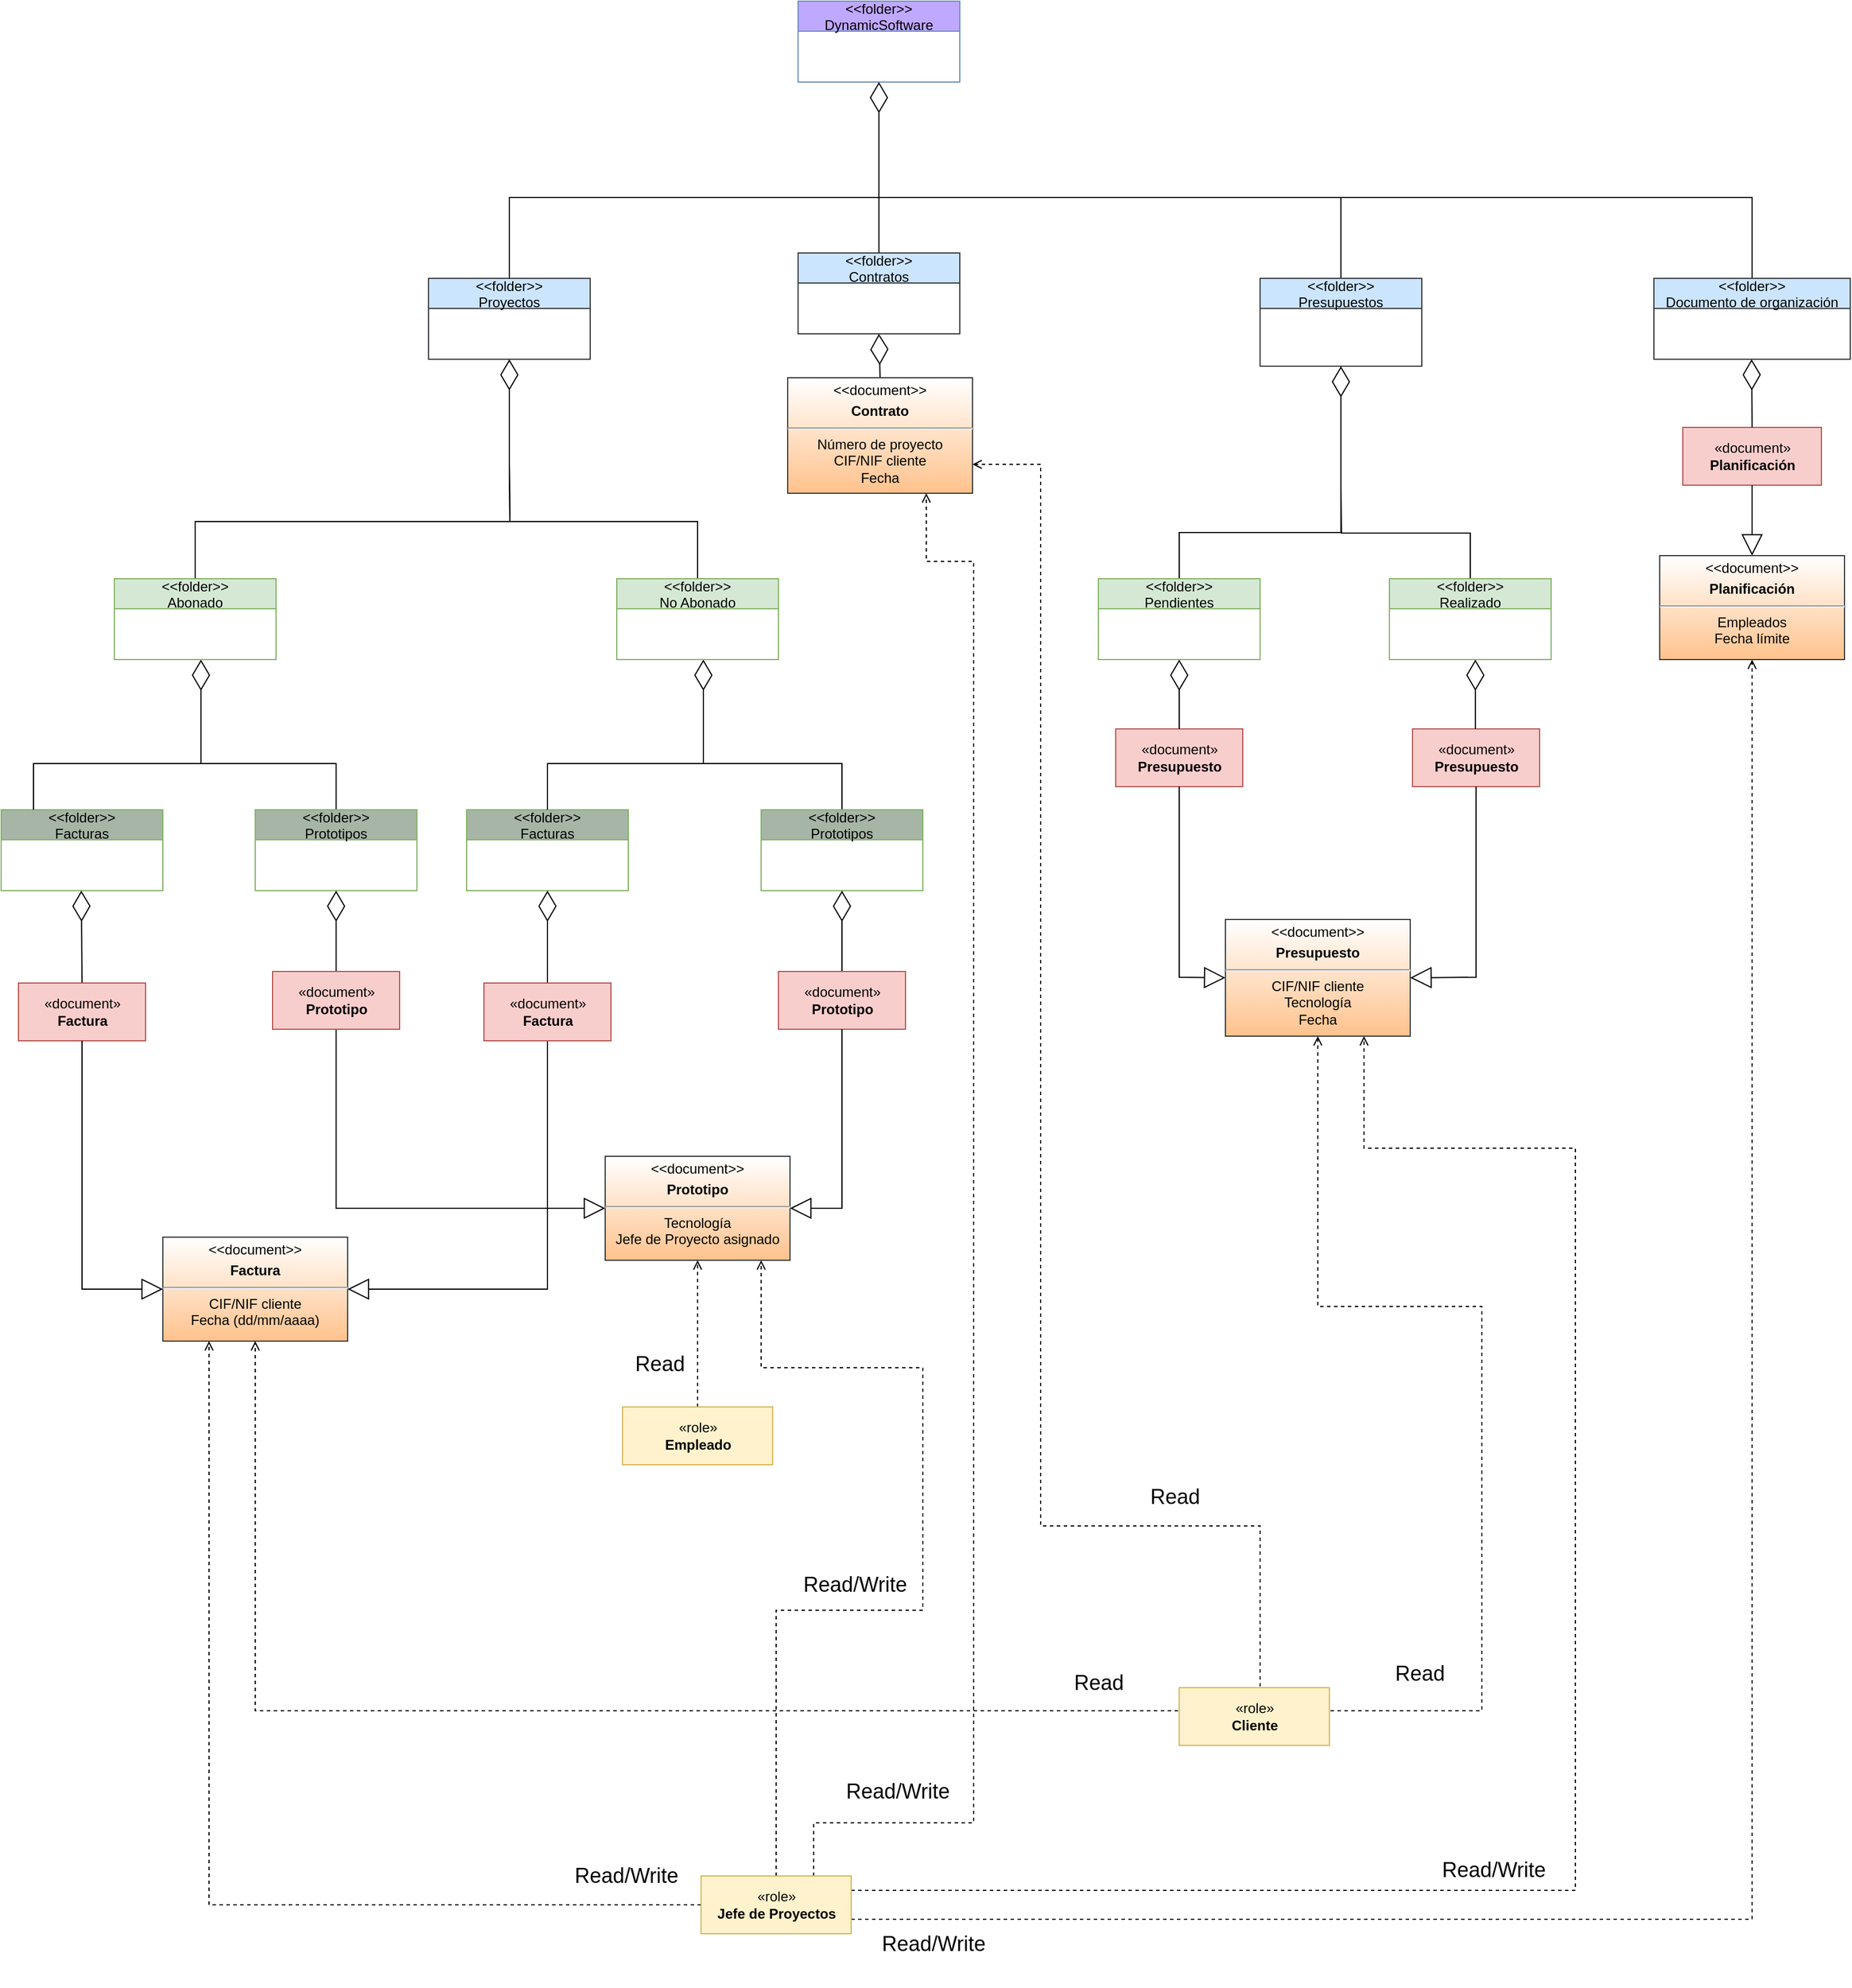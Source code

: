 <mxfile version="15.7.4" type="google"><diagram id="ozQ_3V8YHGxFbDLqrHVU" name="Page-1"><mxGraphModel dx="2415" dy="1135" grid="0" gridSize="10" guides="0" tooltips="0" connect="1" arrows="1" fold="1" page="0" pageScale="1" pageWidth="827" pageHeight="1169" math="0" shadow="0"><root><mxCell id="0"/><mxCell id="1" parent="0"/><mxCell id="Ojlecie2-PELevgFupFe-1" value="&lt;&lt;folder&gt;&gt;&#10;DynamicSoftware" style="swimlane;fontStyle=0;childLayout=stackLayout;horizontal=1;startSize=26;fillColor=#BFA8FF;horizontalStack=0;resizeParent=1;resizeParentMax=0;resizeLast=0;collapsible=1;marginBottom=0;strokeColor=#6c8ebf;" parent="1" vertex="1"><mxGeometry x="330" y="120" width="140" height="70" as="geometry"/></mxCell><mxCell id="Ojlecie2-PELevgFupFe-7" value="" style="endArrow=diamondThin;endFill=0;endSize=24;html=1;rounded=0;entryX=0.5;entryY=1;entryDx=0;entryDy=0;exitX=0.5;exitY=0;exitDx=0;exitDy=0;" parent="1" source="Ojlecie2-PELevgFupFe-8" target="Ojlecie2-PELevgFupFe-1" edge="1"><mxGeometry width="160" relative="1" as="geometry"><mxPoint x="400" y="170" as="sourcePoint"/><mxPoint x="560" y="70" as="targetPoint"/></mxGeometry></mxCell><mxCell id="Ojlecie2-PELevgFupFe-8" value="&lt;&lt;folder&gt;&gt;&#10;Contratos" style="swimlane;fontStyle=0;childLayout=stackLayout;horizontal=1;startSize=26;fillColor=#cce5ff;horizontalStack=0;resizeParent=1;resizeParentMax=0;resizeLast=0;collapsible=1;marginBottom=0;strokeColor=#36393d;" parent="1" vertex="1"><mxGeometry x="330" y="338" width="140" height="70" as="geometry"/></mxCell><mxCell id="Ojlecie2-PELevgFupFe-10" value="&lt;&lt;folder&gt;&gt;&#10;Facturas" style="swimlane;fontStyle=0;childLayout=stackLayout;horizontal=1;startSize=26;fillColor=#A6B5A5;horizontalStack=0;resizeParent=1;resizeParentMax=0;resizeLast=0;collapsible=1;marginBottom=0;strokeColor=#82b366;" parent="1" vertex="1"><mxGeometry x="-360" y="820" width="140" height="70" as="geometry"/></mxCell><mxCell id="Ojlecie2-PELevgFupFe-12" value="&lt;&lt;folder&gt;&gt;&#10;Proyectos" style="swimlane;fontStyle=0;childLayout=stackLayout;horizontal=1;startSize=26;fillColor=#cce5ff;horizontalStack=0;resizeParent=1;resizeParentMax=0;resizeLast=0;collapsible=1;marginBottom=0;strokeColor=#36393d;" parent="1" vertex="1"><mxGeometry x="10" y="360" width="140" height="70" as="geometry"/></mxCell><mxCell id="Ojlecie2-PELevgFupFe-15" value="" style="endArrow=none;html=1;edgeStyle=orthogonalEdgeStyle;rounded=0;exitX=0.5;exitY=0;exitDx=0;exitDy=0;" parent="1" source="Ojlecie2-PELevgFupFe-12" edge="1"><mxGeometry relative="1" as="geometry"><mxPoint x="71" y="360" as="sourcePoint"/><mxPoint x="400" y="290" as="targetPoint"/><Array as="points"><mxPoint x="80" y="290"/></Array></mxGeometry></mxCell><mxCell id="OM9FLxqdmIOMm7-vaNHQ-28" style="edgeStyle=orthogonalEdgeStyle;rounded=0;orthogonalLoop=1;jettySize=auto;html=1;exitX=0.5;exitY=0;exitDx=0;exitDy=0;fontSize=18;endArrow=none;endFill=0;" parent="1" source="Ojlecie2-PELevgFupFe-19" edge="1"><mxGeometry relative="1" as="geometry"><mxPoint x="800" y="290" as="targetPoint"/></mxGeometry></mxCell><mxCell id="Ojlecie2-PELevgFupFe-19" value="&lt;&lt;folder&gt;&gt;&#10;Presupuestos" style="swimlane;fontStyle=0;childLayout=stackLayout;horizontal=1;startSize=26;fillColor=#cce5ff;horizontalStack=0;resizeParent=1;resizeParentMax=0;resizeLast=0;collapsible=1;marginBottom=0;strokeColor=#36393d;" parent="1" vertex="1"><mxGeometry x="730" y="360" width="140" height="76" as="geometry"/></mxCell><mxCell id="tTDMQvBNRWzCgu-5UmxQ-47" style="edgeStyle=orthogonalEdgeStyle;rounded=0;orthogonalLoop=1;jettySize=auto;html=1;exitX=0.5;exitY=0;exitDx=0;exitDy=0;endArrow=none;endFill=0;" parent="1" source="Ojlecie2-PELevgFupFe-21" edge="1"><mxGeometry relative="1" as="geometry"><mxPoint x="400" y="290" as="targetPoint"/><Array as="points"><mxPoint x="1156" y="290"/></Array></mxGeometry></mxCell><mxCell id="Ojlecie2-PELevgFupFe-21" value="&lt;&lt;folder&gt;&gt;&#10;Documento de organización" style="swimlane;fontStyle=0;childLayout=stackLayout;horizontal=1;startSize=26;fillColor=#cce5ff;horizontalStack=0;resizeParent=1;resizeParentMax=0;resizeLast=0;collapsible=1;marginBottom=0;strokeColor=#36393d;" parent="1" vertex="1"><mxGeometry x="1071" y="360" width="170" height="70" as="geometry"/></mxCell><mxCell id="Ojlecie2-PELevgFupFe-26" style="rounded=0;orthogonalLoop=1;jettySize=auto;html=1;endArrow=none;endFill=0;" parent="1" edge="1"><mxGeometry relative="1" as="geometry"><mxPoint x="-187" y="780" as="targetPoint"/><mxPoint x="-332" y="820" as="sourcePoint"/><Array as="points"><mxPoint x="-332" y="780"/></Array></mxGeometry></mxCell><mxCell id="Ojlecie2-PELevgFupFe-24" value="" style="endArrow=diamondThin;endFill=0;endSize=24;html=1;rounded=0;entryX=0.5;entryY=1;entryDx=0;entryDy=0;" parent="1" edge="1"><mxGeometry width="160" relative="1" as="geometry"><mxPoint x="-187" y="780" as="sourcePoint"/><mxPoint x="-187" y="690" as="targetPoint"/></mxGeometry></mxCell><mxCell id="Ojlecie2-PELevgFupFe-29" style="rounded=0;orthogonalLoop=1;jettySize=auto;html=1;endArrow=none;endFill=0;exitX=0.5;exitY=0;exitDx=0;exitDy=0;" parent="1" source="Ojlecie2-PELevgFupFe-32" edge="1"><mxGeometry relative="1" as="geometry"><mxPoint x="-187" y="780" as="targetPoint"/><Array as="points"><mxPoint x="-70" y="780"/></Array><mxPoint x="-72" y="830" as="sourcePoint"/></mxGeometry></mxCell><mxCell id="Ojlecie2-PELevgFupFe-32" value="&lt;&lt;folder&gt;&gt;&#10;Prototipos" style="swimlane;fontStyle=0;childLayout=stackLayout;horizontal=1;startSize=26;fillColor=#A6B5A5;horizontalStack=0;resizeParent=1;resizeParentMax=0;resizeLast=0;collapsible=1;marginBottom=0;strokeColor=#82b366;" parent="1" vertex="1"><mxGeometry x="-140" y="820" width="140" height="70" as="geometry"/></mxCell><mxCell id="Ojlecie2-PELevgFupFe-33" value="" style="endArrow=diamondThin;endFill=0;endSize=24;html=1;rounded=0;entryX=0.5;entryY=1;entryDx=0;entryDy=0;exitX=0.5;exitY=0;exitDx=0;exitDy=0;" parent="1" source="tTDMQvBNRWzCgu-5UmxQ-52" edge="1"><mxGeometry width="160" relative="1" as="geometry"><mxPoint x="-290" y="950" as="sourcePoint"/><mxPoint x="-290.59" y="890" as="targetPoint"/></mxGeometry></mxCell><mxCell id="Ojlecie2-PELevgFupFe-34" value="" style="endArrow=diamondThin;endFill=0;endSize=24;html=1;rounded=0;exitX=0.5;exitY=0;exitDx=0;exitDy=0;entryX=0.5;entryY=1;entryDx=0;entryDy=0;" parent="1" source="OM9FLxqdmIOMm7-vaNHQ-13" target="Ojlecie2-PELevgFupFe-32" edge="1"><mxGeometry width="160" relative="1" as="geometry"><mxPoint x="-70" y="950" as="sourcePoint"/><mxPoint x="-77" y="890" as="targetPoint"/></mxGeometry></mxCell><mxCell id="Ojlecie2-PELevgFupFe-36" value="" style="endArrow=diamondThin;endFill=0;endSize=24;html=1;rounded=0;entryX=0.5;entryY=1;entryDx=0;entryDy=0;exitX=0.5;exitY=0;exitDx=0;exitDy=0;" parent="1" source="zuPzJgMuLYjUnz0wZdYG-7" target="Ojlecie2-PELevgFupFe-8" edge="1"><mxGeometry width="160" relative="1" as="geometry"><mxPoint x="401" y="452" as="sourcePoint"/><mxPoint x="399.58" y="430" as="targetPoint"/></mxGeometry></mxCell><mxCell id="Ojlecie2-PELevgFupFe-39" value="«document»&lt;br&gt;&lt;b&gt;Presupuesto&lt;/b&gt;" style="html=1;fillColor=#f8cecc;strokeColor=#b85450;" parent="1" vertex="1"><mxGeometry x="605" y="750" width="110" height="50" as="geometry"/></mxCell><mxCell id="Ojlecie2-PELevgFupFe-41" value="«document»&lt;br&gt;&lt;b&gt;Planificación&lt;/b&gt;" style="html=1;fillColor=#f8cecc;strokeColor=#b85450;" parent="1" vertex="1"><mxGeometry x="1096" y="489" width="120" height="50" as="geometry"/></mxCell><mxCell id="Ojlecie2-PELevgFupFe-42" value="" style="endArrow=diamondThin;endFill=0;endSize=24;html=1;rounded=0;entryX=0.5;entryY=1;entryDx=0;entryDy=0;exitX=0.5;exitY=0;exitDx=0;exitDy=0;" parent="1" source="Ojlecie2-PELevgFupFe-41" edge="1"><mxGeometry width="160" relative="1" as="geometry"><mxPoint x="1155.58" y="490" as="sourcePoint"/><mxPoint x="1155.58" y="430" as="targetPoint"/></mxGeometry></mxCell><mxCell id="tTDMQvBNRWzCgu-5UmxQ-15" style="edgeStyle=orthogonalEdgeStyle;rounded=0;orthogonalLoop=1;jettySize=auto;html=1;exitX=0.5;exitY=0;exitDx=0;exitDy=0;endArrow=none;endFill=0;" parent="1" source="tTDMQvBNRWzCgu-5UmxQ-3" edge="1"><mxGeometry relative="1" as="geometry"><mxPoint x="80" y="520" as="targetPoint"/></mxGeometry></mxCell><mxCell id="tTDMQvBNRWzCgu-5UmxQ-3" value="&lt;&lt;folder&gt;&gt;&#10;Abonado" style="swimlane;fontStyle=0;childLayout=stackLayout;horizontal=1;startSize=26;fillColor=#d5e8d4;horizontalStack=0;resizeParent=1;resizeParentMax=0;resizeLast=0;collapsible=1;marginBottom=0;strokeColor=#82b366;" parent="1" vertex="1"><mxGeometry x="-262" y="620" width="140" height="70" as="geometry"/></mxCell><mxCell id="tTDMQvBNRWzCgu-5UmxQ-4" value="&lt;&lt;folder&gt;&gt;&#10;Facturas" style="swimlane;fontStyle=0;childLayout=stackLayout;horizontal=1;startSize=26;fillColor=#A6B5A5;horizontalStack=0;resizeParent=1;resizeParentMax=0;resizeLast=0;collapsible=1;marginBottom=0;strokeColor=#82b366;" parent="1" vertex="1"><mxGeometry x="43" y="820" width="140" height="70" as="geometry"/></mxCell><mxCell id="tTDMQvBNRWzCgu-5UmxQ-5" style="rounded=0;orthogonalLoop=1;jettySize=auto;html=1;endArrow=none;endFill=0;exitX=0.5;exitY=0;exitDx=0;exitDy=0;" parent="1" source="tTDMQvBNRWzCgu-5UmxQ-4" edge="1"><mxGeometry relative="1" as="geometry"><mxPoint x="248" y="780" as="targetPoint"/><mxPoint x="103" y="820" as="sourcePoint"/><Array as="points"><mxPoint x="113" y="780"/></Array></mxGeometry></mxCell><mxCell id="tTDMQvBNRWzCgu-5UmxQ-7" value="" style="endArrow=diamondThin;endFill=0;endSize=24;html=1;rounded=0;entryX=0.5;entryY=1;entryDx=0;entryDy=0;" parent="1" edge="1"><mxGeometry width="160" relative="1" as="geometry"><mxPoint x="248" y="780" as="sourcePoint"/><mxPoint x="248" y="690" as="targetPoint"/></mxGeometry></mxCell><mxCell id="tTDMQvBNRWzCgu-5UmxQ-8" style="rounded=0;orthogonalLoop=1;jettySize=auto;html=1;endArrow=none;endFill=0;exitX=0.5;exitY=0;exitDx=0;exitDy=0;" parent="1" source="tTDMQvBNRWzCgu-5UmxQ-10" edge="1"><mxGeometry relative="1" as="geometry"><mxPoint x="248" y="780" as="targetPoint"/><Array as="points"><mxPoint x="368" y="780"/></Array><mxPoint x="358" y="820" as="sourcePoint"/></mxGeometry></mxCell><mxCell id="tTDMQvBNRWzCgu-5UmxQ-10" value="&lt;&lt;folder&gt;&gt;&#10;Prototipos" style="swimlane;fontStyle=0;childLayout=stackLayout;horizontal=1;startSize=26;fillColor=#A6B5A5;horizontalStack=0;resizeParent=1;resizeParentMax=0;resizeLast=0;collapsible=1;marginBottom=0;strokeColor=#82b366;" parent="1" vertex="1"><mxGeometry x="298" y="820" width="140" height="70" as="geometry"/></mxCell><mxCell id="tTDMQvBNRWzCgu-5UmxQ-11" value="" style="endArrow=diamondThin;endFill=0;endSize=24;html=1;rounded=0;entryX=0.5;entryY=1;entryDx=0;entryDy=0;exitX=0.5;exitY=0;exitDx=0;exitDy=0;" parent="1" source="OM9FLxqdmIOMm7-vaNHQ-15" target="tTDMQvBNRWzCgu-5UmxQ-4" edge="1"><mxGeometry width="160" relative="1" as="geometry"><mxPoint x="113" y="950" as="sourcePoint"/><mxPoint x="258" y="950" as="targetPoint"/></mxGeometry></mxCell><mxCell id="tTDMQvBNRWzCgu-5UmxQ-12" value="" style="endArrow=diamondThin;endFill=0;endSize=24;html=1;rounded=0;entryX=0.5;entryY=1;entryDx=0;entryDy=0;exitX=0.5;exitY=0;exitDx=0;exitDy=0;" parent="1" source="tTDMQvBNRWzCgu-5UmxQ-58" target="tTDMQvBNRWzCgu-5UmxQ-10" edge="1"><mxGeometry width="160" relative="1" as="geometry"><mxPoint x="368" y="950" as="sourcePoint"/><mxPoint x="380" y="910" as="targetPoint"/></mxGeometry></mxCell><mxCell id="tTDMQvBNRWzCgu-5UmxQ-16" style="edgeStyle=orthogonalEdgeStyle;rounded=0;orthogonalLoop=1;jettySize=auto;html=1;exitX=0.5;exitY=0;exitDx=0;exitDy=0;endArrow=none;endFill=0;" parent="1" source="tTDMQvBNRWzCgu-5UmxQ-13" edge="1"><mxGeometry relative="1" as="geometry"><mxPoint x="80" y="520" as="targetPoint"/></mxGeometry></mxCell><mxCell id="tTDMQvBNRWzCgu-5UmxQ-13" value="&lt;&lt;folder&gt;&gt;&#10;No Abonado" style="swimlane;fontStyle=0;childLayout=stackLayout;horizontal=1;startSize=26;fillColor=#d5e8d4;horizontalStack=0;resizeParent=1;resizeParentMax=0;resizeLast=0;collapsible=1;marginBottom=0;strokeColor=#82b366;" parent="1" vertex="1"><mxGeometry x="173" y="620" width="140" height="70" as="geometry"/></mxCell><mxCell id="tTDMQvBNRWzCgu-5UmxQ-14" value="" style="endArrow=diamondThin;endFill=0;endSize=24;html=1;rounded=0;entryX=0.5;entryY=1;entryDx=0;entryDy=0;" parent="1" target="Ojlecie2-PELevgFupFe-12" edge="1"><mxGeometry width="160" relative="1" as="geometry"><mxPoint x="80" y="520" as="sourcePoint"/><mxPoint x="110" y="510" as="targetPoint"/></mxGeometry></mxCell><mxCell id="tTDMQvBNRWzCgu-5UmxQ-42" style="edgeStyle=orthogonalEdgeStyle;rounded=0;orthogonalLoop=1;jettySize=auto;html=1;exitX=0.5;exitY=0;exitDx=0;exitDy=0;endArrow=none;endFill=0;" parent="1" source="tTDMQvBNRWzCgu-5UmxQ-43" edge="1"><mxGeometry relative="1" as="geometry"><mxPoint x="800" y="540" as="targetPoint"/><Array as="points"><mxPoint x="660" y="580"/><mxPoint x="800" y="580"/><mxPoint x="800" y="540"/></Array></mxGeometry></mxCell><mxCell id="tTDMQvBNRWzCgu-5UmxQ-43" value="&lt;&lt;folder&gt;&gt;&#10;Pendientes" style="swimlane;fontStyle=0;childLayout=stackLayout;horizontal=1;startSize=26;fillColor=#d5e8d4;horizontalStack=0;resizeParent=1;resizeParentMax=0;resizeLast=0;collapsible=1;marginBottom=0;strokeColor=#82b366;" parent="1" vertex="1"><mxGeometry x="590" y="620" width="140" height="70" as="geometry"/></mxCell><mxCell id="OM9FLxqdmIOMm7-vaNHQ-27" style="edgeStyle=orthogonalEdgeStyle;rounded=0;orthogonalLoop=1;jettySize=auto;html=1;exitX=0.5;exitY=0;exitDx=0;exitDy=0;fontSize=18;endArrow=none;endFill=0;" parent="1" source="tTDMQvBNRWzCgu-5UmxQ-45" edge="1"><mxGeometry relative="1" as="geometry"><mxPoint x="800" y="540" as="targetPoint"/></mxGeometry></mxCell><mxCell id="tTDMQvBNRWzCgu-5UmxQ-45" value="&lt;&lt;folder&gt;&gt;&#10;Realizado" style="swimlane;fontStyle=0;childLayout=stackLayout;horizontal=1;startSize=26;fillColor=#d5e8d4;horizontalStack=0;resizeParent=1;resizeParentMax=0;resizeLast=0;collapsible=1;marginBottom=0;strokeColor=#82b366;" parent="1" vertex="1"><mxGeometry x="842" y="620" width="140" height="70" as="geometry"/></mxCell><mxCell id="tTDMQvBNRWzCgu-5UmxQ-46" value="" style="endArrow=diamondThin;endFill=0;endSize=24;html=1;rounded=0;entryX=0.5;entryY=1;entryDx=0;entryDy=0;" parent="1" target="Ojlecie2-PELevgFupFe-19" edge="1"><mxGeometry width="160" relative="1" as="geometry"><mxPoint x="800" y="570" as="sourcePoint"/><mxPoint x="680" y="430" as="targetPoint"/></mxGeometry></mxCell><mxCell id="tTDMQvBNRWzCgu-5UmxQ-49" value="" style="endArrow=diamondThin;endFill=0;endSize=24;html=1;rounded=0;entryX=0.5;entryY=1;entryDx=0;entryDy=0;exitX=0.5;exitY=0;exitDx=0;exitDy=0;" parent="1" source="Ojlecie2-PELevgFupFe-39" target="tTDMQvBNRWzCgu-5UmxQ-43" edge="1"><mxGeometry width="160" relative="1" as="geometry"><mxPoint x="549.41" y="750" as="sourcePoint"/><mxPoint x="549.41" y="690" as="targetPoint"/></mxGeometry></mxCell><mxCell id="tTDMQvBNRWzCgu-5UmxQ-50" value="«document»&lt;br&gt;&lt;b&gt;Presupuesto&lt;/b&gt;" style="html=1;fillColor=#f8cecc;strokeColor=#b85450;" parent="1" vertex="1"><mxGeometry x="862" y="750" width="110" height="50" as="geometry"/></mxCell><mxCell id="tTDMQvBNRWzCgu-5UmxQ-51" value="" style="endArrow=diamondThin;endFill=0;endSize=24;html=1;rounded=0;entryX=0.5;entryY=1;entryDx=0;entryDy=0;" parent="1" edge="1"><mxGeometry width="160" relative="1" as="geometry"><mxPoint x="916.41" y="750" as="sourcePoint"/><mxPoint x="916.41" y="690" as="targetPoint"/></mxGeometry></mxCell><mxCell id="tTDMQvBNRWzCgu-5UmxQ-52" value="«document»&lt;br&gt;&lt;b&gt;Factura&lt;/b&gt;" style="html=1;fillColor=#f8cecc;strokeColor=#b85450;" parent="1" vertex="1"><mxGeometry x="-345" y="970" width="110" height="50" as="geometry"/></mxCell><mxCell id="tTDMQvBNRWzCgu-5UmxQ-53" value="" style="endArrow=block;endSize=16;endFill=0;html=1;rounded=0;entryX=0;entryY=0.5;entryDx=0;entryDy=0;exitX=0.5;exitY=1;exitDx=0;exitDy=0;" parent="1" source="tTDMQvBNRWzCgu-5UmxQ-52" target="OM9FLxqdmIOMm7-vaNHQ-14" edge="1"><mxGeometry x="0.181" y="2" width="160" relative="1" as="geometry"><mxPoint x="-290" y="1040" as="sourcePoint"/><mxPoint x="-262" y="1060" as="targetPoint"/><Array as="points"><mxPoint x="-290" y="1235"/></Array><mxPoint as="offset"/></mxGeometry></mxCell><mxCell id="tTDMQvBNRWzCgu-5UmxQ-54" value="" style="endArrow=block;endSize=16;endFill=0;html=1;rounded=0;entryX=1;entryY=0.5;entryDx=0;entryDy=0;exitX=0.5;exitY=1;exitDx=0;exitDy=0;" parent="1" source="OM9FLxqdmIOMm7-vaNHQ-15" target="OM9FLxqdmIOMm7-vaNHQ-14" edge="1"><mxGeometry x="0.181" y="2" width="160" relative="1" as="geometry"><mxPoint x="113" y="1040" as="sourcePoint"/><mxPoint x="-150" y="1175" as="targetPoint"/><Array as="points"><mxPoint x="113" y="1235"/></Array><mxPoint as="offset"/></mxGeometry></mxCell><mxCell id="tTDMQvBNRWzCgu-5UmxQ-56" value="" style="endArrow=block;endSize=16;endFill=0;html=1;rounded=0;entryX=0;entryY=0.5;entryDx=0;entryDy=0;exitX=0.5;exitY=1;exitDx=0;exitDy=0;" parent="1" source="Ojlecie2-PELevgFupFe-39" target="OM9FLxqdmIOMm7-vaNHQ-16" edge="1"><mxGeometry x="0.181" y="2" width="160" relative="1" as="geometry"><mxPoint x="545.5" y="800" as="sourcePoint"/><mxPoint x="573.5" y="860" as="targetPoint"/><Array as="points"><mxPoint x="660" y="965"/></Array><mxPoint as="offset"/></mxGeometry></mxCell><mxCell id="tTDMQvBNRWzCgu-5UmxQ-57" value="" style="endArrow=block;endSize=16;endFill=0;html=1;rounded=0;entryX=1;entryY=0.5;entryDx=0;entryDy=0;exitX=0.5;exitY=1;exitDx=0;exitDy=0;" parent="1" source="tTDMQvBNRWzCgu-5UmxQ-50" target="OM9FLxqdmIOMm7-vaNHQ-16" edge="1"><mxGeometry x="0.181" y="2" width="160" relative="1" as="geometry"><mxPoint x="938.5" y="800" as="sourcePoint"/><mxPoint x="685.5" y="975" as="targetPoint"/><Array as="points"><mxPoint x="917" y="965"/></Array><mxPoint as="offset"/></mxGeometry></mxCell><mxCell id="tTDMQvBNRWzCgu-5UmxQ-58" value="«document»&lt;br&gt;&lt;b&gt;Prototipo&lt;/b&gt;" style="html=1;fillColor=#f8cecc;strokeColor=#b85450;" parent="1" vertex="1"><mxGeometry x="313" y="960" width="110" height="50" as="geometry"/></mxCell><mxCell id="tTDMQvBNRWzCgu-5UmxQ-59" value="" style="endArrow=block;endSize=16;endFill=0;html=1;rounded=0;exitX=0.5;exitY=1;exitDx=0;exitDy=0;entryX=0;entryY=0.5;entryDx=0;entryDy=0;" parent="1" source="OM9FLxqdmIOMm7-vaNHQ-13" target="OM9FLxqdmIOMm7-vaNHQ-12" edge="1"><mxGeometry x="0.181" y="2" width="160" relative="1" as="geometry"><mxPoint x="-70" y="1040" as="sourcePoint"/><mxPoint x="190" y="1100" as="targetPoint"/><Array as="points"><mxPoint x="-70" y="1165"/></Array><mxPoint as="offset"/></mxGeometry></mxCell><mxCell id="tTDMQvBNRWzCgu-5UmxQ-60" value="" style="endArrow=block;endSize=16;endFill=0;html=1;rounded=0;exitX=0.5;exitY=1;exitDx=0;exitDy=0;entryX=1;entryY=0.5;entryDx=0;entryDy=0;" parent="1" source="tTDMQvBNRWzCgu-5UmxQ-58" target="OM9FLxqdmIOMm7-vaNHQ-12" edge="1"><mxGeometry x="0.181" y="2" width="160" relative="1" as="geometry"><mxPoint x="368" y="1040" as="sourcePoint"/><mxPoint x="310" y="1090" as="targetPoint"/><Array as="points"><mxPoint x="368" y="1165"/></Array><mxPoint as="offset"/></mxGeometry></mxCell><mxCell id="O-J7QwQKexIXlAj8NpXR-2" value="" style="endArrow=block;endSize=16;endFill=0;html=1;rounded=0;entryX=0.5;entryY=0;entryDx=0;entryDy=0;exitX=0.5;exitY=1;exitDx=0;exitDy=0;" parent="1" source="Ojlecie2-PELevgFupFe-41" target="OM9FLxqdmIOMm7-vaNHQ-17" edge="1"><mxGeometry x="0.181" y="2" width="160" relative="1" as="geometry"><mxPoint x="936" y="810" as="sourcePoint"/><mxPoint x="1156" y="690" as="targetPoint"/><Array as="points"/><mxPoint as="offset"/></mxGeometry></mxCell><mxCell id="wVg_PMKK_QdeWM6r6fP_-2" style="edgeStyle=orthogonalEdgeStyle;rounded=0;orthogonalLoop=1;jettySize=auto;html=1;exitX=1;exitY=0.25;exitDx=0;exitDy=0;entryX=0.75;entryY=1;entryDx=0;entryDy=0;dashed=1;endArrow=open;endFill=0;" edge="1" parent="1" source="O-J7QwQKexIXlAj8NpXR-3" target="OM9FLxqdmIOMm7-vaNHQ-16"><mxGeometry relative="1" as="geometry"><Array as="points"><mxPoint x="1003" y="1756"/><mxPoint x="1003" y="1113"/><mxPoint x="820" y="1113"/></Array></mxGeometry></mxCell><mxCell id="wVg_PMKK_QdeWM6r6fP_-3" style="edgeStyle=orthogonalEdgeStyle;rounded=0;orthogonalLoop=1;jettySize=auto;html=1;exitX=0;exitY=0.5;exitDx=0;exitDy=0;entryX=0.25;entryY=1;entryDx=0;entryDy=0;dashed=1;endArrow=open;endFill=0;" edge="1" parent="1" source="O-J7QwQKexIXlAj8NpXR-3" target="OM9FLxqdmIOMm7-vaNHQ-14"><mxGeometry relative="1" as="geometry"/></mxCell><mxCell id="wVg_PMKK_QdeWM6r6fP_-5" style="edgeStyle=orthogonalEdgeStyle;rounded=0;orthogonalLoop=1;jettySize=auto;html=1;exitX=1;exitY=0.75;exitDx=0;exitDy=0;entryX=0.5;entryY=1;entryDx=0;entryDy=0;dashed=1;endArrow=open;endFill=0;" edge="1" parent="1" source="O-J7QwQKexIXlAj8NpXR-3" target="OM9FLxqdmIOMm7-vaNHQ-17"><mxGeometry relative="1" as="geometry"/></mxCell><mxCell id="wVg_PMKK_QdeWM6r6fP_-7" style="edgeStyle=orthogonalEdgeStyle;rounded=0;orthogonalLoop=1;jettySize=auto;html=1;exitX=0.75;exitY=0;exitDx=0;exitDy=0;entryX=0.75;entryY=1;entryDx=0;entryDy=0;dashed=1;endArrow=open;endFill=0;" edge="1" parent="1" source="O-J7QwQKexIXlAj8NpXR-3" target="zuPzJgMuLYjUnz0wZdYG-7"><mxGeometry relative="1" as="geometry"><Array as="points"><mxPoint x="344" y="1697"/><mxPoint x="482" y="1697"/><mxPoint x="482" y="605"/><mxPoint x="441" y="605"/></Array></mxGeometry></mxCell><mxCell id="wVg_PMKK_QdeWM6r6fP_-9" style="edgeStyle=orthogonalEdgeStyle;rounded=0;orthogonalLoop=1;jettySize=auto;html=1;exitX=0.5;exitY=0;exitDx=0;exitDy=0;entryX=0.844;entryY=1;entryDx=0;entryDy=0;entryPerimeter=0;dashed=1;endArrow=open;endFill=0;" edge="1" parent="1" source="O-J7QwQKexIXlAj8NpXR-3" target="OM9FLxqdmIOMm7-vaNHQ-12"><mxGeometry relative="1" as="geometry"><Array as="points"><mxPoint x="311" y="1513"/><mxPoint x="438" y="1513"/><mxPoint x="438" y="1303"/><mxPoint x="298" y="1303"/></Array></mxGeometry></mxCell><mxCell id="O-J7QwQKexIXlAj8NpXR-3" value="«role»&lt;br&gt;&lt;b&gt;Jefe de Proyectos&lt;/b&gt;" style="html=1;fillColor=#fff2cc;strokeColor=#d6b656;" parent="1" vertex="1"><mxGeometry x="246" y="1743" width="130" height="50" as="geometry"/></mxCell><mxCell id="OM9FLxqdmIOMm7-vaNHQ-12" value="&lt;p style=&quot;margin: 4px 0px 0px ; text-align: center&quot;&gt;&amp;lt;&amp;lt;document&amp;gt;&amp;gt;&lt;/p&gt;&lt;p style=&quot;margin: 4px 0px 0px ; text-align: center&quot;&gt;&lt;b&gt;Prototipo&lt;/b&gt;&lt;/p&gt;&lt;hr&gt;&lt;p style=&quot;margin: 0px ; margin-left: 8px&quot;&gt;&lt;/p&gt;&lt;div style=&quot;text-align: center&quot;&gt;&lt;span&gt;Tecnología&lt;/span&gt;&lt;/div&gt;&lt;div style=&quot;text-align: center&quot;&gt;&lt;span&gt;Jefe de Proyecto asignado&lt;/span&gt;&lt;/div&gt;&lt;p&gt;&lt;/p&gt;" style="verticalAlign=top;align=left;overflow=fill;fontSize=12;fontFamily=Helvetica;html=1;fillColor=#FFC28C;strokeColor=#36393d;gradientDirection=north;gradientColor=#ffffff;" parent="1" vertex="1"><mxGeometry x="163" y="1120" width="160" height="90" as="geometry"/></mxCell><mxCell id="OM9FLxqdmIOMm7-vaNHQ-13" value="«document»&lt;br&gt;&lt;b&gt;Prototipo&lt;/b&gt;" style="html=1;fillColor=#f8cecc;strokeColor=#b85450;" parent="1" vertex="1"><mxGeometry x="-125" y="960" width="110" height="50" as="geometry"/></mxCell><mxCell id="OM9FLxqdmIOMm7-vaNHQ-14" value="&lt;p style=&quot;margin: 4px 0px 0px ; text-align: center&quot;&gt;&amp;lt;&amp;lt;document&amp;gt;&amp;gt;&lt;/p&gt;&lt;p style=&quot;margin: 4px 0px 0px ; text-align: center&quot;&gt;&lt;b&gt;Factura&lt;/b&gt;&lt;/p&gt;&lt;hr&gt;&lt;p style=&quot;margin: 0px ; margin-left: 8px&quot;&gt;&lt;/p&gt;&lt;div style=&quot;text-align: center&quot;&gt;&lt;span&gt;CIF/NIF cliente&lt;/span&gt;&lt;/div&gt;&lt;div style=&quot;text-align: center&quot;&gt;&lt;span&gt;Fecha (dd/mm/aaaa)&lt;/span&gt;&lt;/div&gt;&lt;p&gt;&lt;/p&gt;" style="verticalAlign=top;align=left;overflow=fill;fontSize=12;fontFamily=Helvetica;html=1;fillColor=#FFC28C;strokeColor=#36393d;gradientDirection=north;gradientColor=#ffffff;" parent="1" vertex="1"><mxGeometry x="-220" y="1190" width="160" height="90" as="geometry"/></mxCell><mxCell id="OM9FLxqdmIOMm7-vaNHQ-15" value="«document»&lt;br&gt;&lt;b&gt;Factura&lt;/b&gt;" style="html=1;fillColor=#f8cecc;strokeColor=#b85450;" parent="1" vertex="1"><mxGeometry x="58" y="970" width="110" height="50" as="geometry"/></mxCell><mxCell id="OM9FLxqdmIOMm7-vaNHQ-16" value="&lt;p style=&quot;margin: 4px 0px 0px ; text-align: center&quot;&gt;&amp;lt;&amp;lt;document&amp;gt;&amp;gt;&lt;/p&gt;&lt;p style=&quot;margin: 4px 0px 0px ; text-align: center&quot;&gt;&lt;b&gt;Presupuesto&lt;/b&gt;&lt;/p&gt;&lt;hr&gt;&lt;p style=&quot;margin: 0px ; margin-left: 8px&quot;&gt;&lt;/p&gt;&lt;div style=&quot;text-align: center&quot;&gt;&lt;span&gt;CIF/NIF cliente&lt;/span&gt;&lt;/div&gt;&lt;div style=&quot;text-align: center&quot;&gt;&lt;span&gt;Tecnología&lt;/span&gt;&lt;/div&gt;&lt;div style=&quot;text-align: center&quot;&gt;&lt;span&gt;Fecha&lt;/span&gt;&lt;/div&gt;&lt;p&gt;&lt;/p&gt;" style="verticalAlign=top;align=left;overflow=fill;fontSize=12;fontFamily=Helvetica;html=1;fillColor=#FFC28C;strokeColor=#36393d;gradientDirection=north;gradientColor=#ffffff;" parent="1" vertex="1"><mxGeometry x="700" y="915" width="160" height="101" as="geometry"/></mxCell><mxCell id="OM9FLxqdmIOMm7-vaNHQ-17" value="&lt;p style=&quot;margin: 4px 0px 0px ; text-align: center&quot;&gt;&amp;lt;&amp;lt;document&amp;gt;&amp;gt;&lt;/p&gt;&lt;p style=&quot;margin: 4px 0px 0px ; text-align: center&quot;&gt;&lt;b&gt;Planificación&lt;/b&gt;&lt;/p&gt;&lt;hr&gt;&lt;p style=&quot;margin: 0px ; margin-left: 8px&quot;&gt;&lt;/p&gt;&lt;div style=&quot;text-align: center&quot;&gt;&lt;span&gt;Empleados&lt;/span&gt;&lt;/div&gt;&lt;div style=&quot;text-align: center&quot;&gt;&lt;span&gt;Fecha límite&lt;/span&gt;&lt;/div&gt;&lt;p&gt;&lt;/p&gt;" style="verticalAlign=top;align=left;overflow=fill;fontSize=12;fontFamily=Helvetica;html=1;fillColor=#FFC28C;strokeColor=#36393d;gradientDirection=north;gradientColor=#ffffff;" parent="1" vertex="1"><mxGeometry x="1076" y="600" width="160" height="90" as="geometry"/></mxCell><mxCell id="OM9FLxqdmIOMm7-vaNHQ-19" style="edgeStyle=orthogonalEdgeStyle;rounded=0;orthogonalLoop=1;jettySize=auto;html=1;exitX=1;exitY=0.5;exitDx=0;exitDy=0;entryX=0.5;entryY=1;entryDx=0;entryDy=0;dashed=1;endArrow=open;endFill=0;" parent="1" source="OM9FLxqdmIOMm7-vaNHQ-18" target="OM9FLxqdmIOMm7-vaNHQ-16" edge="1"><mxGeometry relative="1" as="geometry"><Array as="points"><mxPoint x="790" y="1600"/><mxPoint x="922" y="1600"/><mxPoint x="922" y="1250"/><mxPoint x="780" y="1250"/></Array></mxGeometry></mxCell><mxCell id="OM9FLxqdmIOMm7-vaNHQ-24" style="edgeStyle=orthogonalEdgeStyle;rounded=0;orthogonalLoop=1;jettySize=auto;html=1;exitX=0;exitY=0.5;exitDx=0;exitDy=0;entryX=0.5;entryY=1;entryDx=0;entryDy=0;dashed=1;fontSize=18;endArrow=open;endFill=0;" parent="1" source="OM9FLxqdmIOMm7-vaNHQ-18" target="OM9FLxqdmIOMm7-vaNHQ-14" edge="1"><mxGeometry relative="1" as="geometry"><Array as="points"><mxPoint x="660" y="1600"/><mxPoint x="-140" y="1600"/></Array></mxGeometry></mxCell><mxCell id="OM9FLxqdmIOMm7-vaNHQ-26" style="edgeStyle=orthogonalEdgeStyle;rounded=0;orthogonalLoop=1;jettySize=auto;html=1;exitX=0.5;exitY=0;exitDx=0;exitDy=0;entryX=1;entryY=0.75;entryDx=0;entryDy=0;dashed=1;fontSize=18;endArrow=open;endFill=0;" parent="1" source="OM9FLxqdmIOMm7-vaNHQ-18" target="zuPzJgMuLYjUnz0wZdYG-7" edge="1"><mxGeometry relative="1" as="geometry"><Array as="points"><mxPoint x="730" y="1580"/><mxPoint x="730" y="1440"/><mxPoint x="540" y="1440"/><mxPoint x="540" y="521"/></Array></mxGeometry></mxCell><mxCell id="OM9FLxqdmIOMm7-vaNHQ-18" value="«role»&lt;br&gt;&lt;b&gt;Cliente&lt;/b&gt;" style="html=1;fillColor=#fff2cc;strokeColor=#d6b656;" parent="1" vertex="1"><mxGeometry x="660" y="1580" width="130" height="50" as="geometry"/></mxCell><mxCell id="OM9FLxqdmIOMm7-vaNHQ-21" value="Read" style="edgeLabel;html=1;align=center;verticalAlign=middle;resizable=0;points=[];fontSize=18;" parent="1" vertex="1" connectable="0"><mxGeometry x="867.997" y="1605" as="geometry"><mxPoint y="-37" as="offset"/></mxGeometry></mxCell><mxCell id="OM9FLxqdmIOMm7-vaNHQ-23" value="Read/Write" style="edgeLabel;html=1;align=center;verticalAlign=middle;resizable=0;points=[];fontSize=18;" parent="1" vertex="1" connectable="0"><mxGeometry x="931.997" y="1775" as="geometry"><mxPoint y="-37" as="offset"/></mxGeometry></mxCell><mxCell id="OM9FLxqdmIOMm7-vaNHQ-25" value="Read" style="edgeLabel;html=1;align=center;verticalAlign=middle;resizable=0;points=[];fontSize=18;" parent="1" vertex="1" connectable="0"><mxGeometry x="655.997" y="1452" as="geometry"><mxPoint y="-37" as="offset"/></mxGeometry></mxCell><mxCell id="OM9FLxqdmIOMm7-vaNHQ-29" value="Read" style="edgeLabel;html=1;align=center;verticalAlign=middle;resizable=0;points=[];fontSize=18;" parent="1" vertex="1" connectable="0"><mxGeometry x="589.997" y="1613" as="geometry"><mxPoint y="-37" as="offset"/></mxGeometry></mxCell><mxCell id="wVg_PMKK_QdeWM6r6fP_-1" style="edgeStyle=orthogonalEdgeStyle;rounded=0;orthogonalLoop=1;jettySize=auto;html=1;exitX=0.5;exitY=0;exitDx=0;exitDy=0;endArrow=open;endFill=0;dashed=1;" edge="1" parent="1" source="OM9FLxqdmIOMm7-vaNHQ-30" target="OM9FLxqdmIOMm7-vaNHQ-12"><mxGeometry relative="1" as="geometry"/></mxCell><mxCell id="OM9FLxqdmIOMm7-vaNHQ-30" value="«role»&lt;br&gt;&lt;b&gt;Empleado&lt;/b&gt;" style="html=1;fillColor=#fff2cc;strokeColor=#d6b656;" parent="1" vertex="1"><mxGeometry x="178" y="1337" width="130" height="50" as="geometry"/></mxCell><mxCell id="OM9FLxqdmIOMm7-vaNHQ-32" value="Read" style="edgeLabel;html=1;align=center;verticalAlign=middle;resizable=0;points=[];fontSize=18;" parent="1" vertex="1" connectable="0"><mxGeometry x="209.997" y="1337" as="geometry"><mxPoint y="-37" as="offset"/></mxGeometry></mxCell><mxCell id="zuPzJgMuLYjUnz0wZdYG-7" value="&lt;p style=&quot;margin: 4px 0px 0px ; text-align: center&quot;&gt;&amp;lt;&amp;lt;document&amp;gt;&amp;gt;&lt;/p&gt;&lt;p style=&quot;margin: 4px 0px 0px ; text-align: center&quot;&gt;&lt;b&gt;Contrato&lt;/b&gt;&lt;/p&gt;&lt;hr&gt;&lt;p style=&quot;margin: 0px ; margin-left: 8px&quot;&gt;&lt;/p&gt;&lt;div style=&quot;text-align: center&quot;&gt;&lt;span&gt;Número de proyecto&lt;br&gt;&lt;/span&gt;&lt;/div&gt;&lt;div style=&quot;text-align: center&quot;&gt;&lt;span&gt;CIF/NIF cliente&lt;/span&gt;&lt;/div&gt;&lt;div style=&quot;text-align: center&quot;&gt;&lt;span&gt;Fecha&lt;/span&gt;&lt;/div&gt;&lt;p&gt;&lt;/p&gt;" style="verticalAlign=top;align=left;overflow=fill;fontSize=12;fontFamily=Helvetica;html=1;fillColor=#FFC28C;strokeColor=#36393d;gradientDirection=north;gradientColor=#ffffff;" parent="1" vertex="1"><mxGeometry x="321" y="446" width="160" height="100" as="geometry"/></mxCell><mxCell id="wVg_PMKK_QdeWM6r6fP_-4" value="Read/Write" style="edgeLabel;html=1;align=center;verticalAlign=middle;resizable=0;points=[];fontSize=18;" vertex="1" connectable="0" parent="1"><mxGeometry x="180.997" y="1780" as="geometry"><mxPoint y="-37" as="offset"/></mxGeometry></mxCell><mxCell id="wVg_PMKK_QdeWM6r6fP_-6" value="Read/Write" style="edgeLabel;html=1;align=center;verticalAlign=middle;resizable=0;points=[];fontSize=18;" vertex="1" connectable="0" parent="1"><mxGeometry x="446.997" y="1839" as="geometry"><mxPoint y="-37" as="offset"/></mxGeometry></mxCell><mxCell id="wVg_PMKK_QdeWM6r6fP_-8" value="Read/Write" style="edgeLabel;html=1;align=center;verticalAlign=middle;resizable=0;points=[];fontSize=18;" vertex="1" connectable="0" parent="1"><mxGeometry x="415.997" y="1707" as="geometry"><mxPoint y="-37" as="offset"/></mxGeometry></mxCell><mxCell id="wVg_PMKK_QdeWM6r6fP_-10" value="Read/Write" style="edgeLabel;html=1;align=center;verticalAlign=middle;resizable=0;points=[];fontSize=18;" vertex="1" connectable="0" parent="1"><mxGeometry x="378.997" y="1528" as="geometry"><mxPoint y="-37" as="offset"/></mxGeometry></mxCell></root></mxGraphModel></diagram></mxfile>